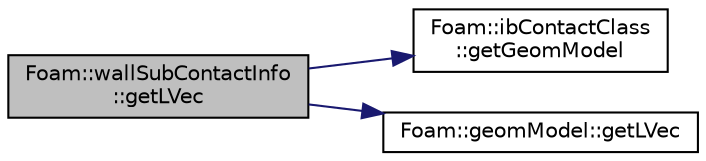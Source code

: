 digraph "Foam::wallSubContactInfo::getLVec"
{
 // LATEX_PDF_SIZE
  edge [fontname="Helvetica",fontsize="10",labelfontname="Helvetica",labelfontsize="10"];
  node [fontname="Helvetica",fontsize="10",shape=record];
  rankdir="LR";
  Node1 [label="Foam::wallSubContactInfo\l::getLVec",height=0.2,width=0.4,color="black", fillcolor="grey75", style="filled", fontcolor="black",tooltip=" "];
  Node1 -> Node2 [color="midnightblue",fontsize="10",style="solid",fontname="Helvetica"];
  Node2 [label="Foam::ibContactClass\l::getGeomModel",height=0.2,width=0.4,color="black", fillcolor="white", style="filled",URL="$classFoam_1_1ibContactClass.html#af24117aa9d6b8a28c64ce11354a2fa35",tooltip=" "];
  Node1 -> Node3 [color="midnightblue",fontsize="10",style="solid",fontname="Helvetica"];
  Node3 [label="Foam::geomModel::getLVec",height=0.2,width=0.4,color="black", fillcolor="white", style="filled",URL="$classFoam_1_1geomModel.html#a957190734d7273343704825943621512",tooltip=" "];
}
